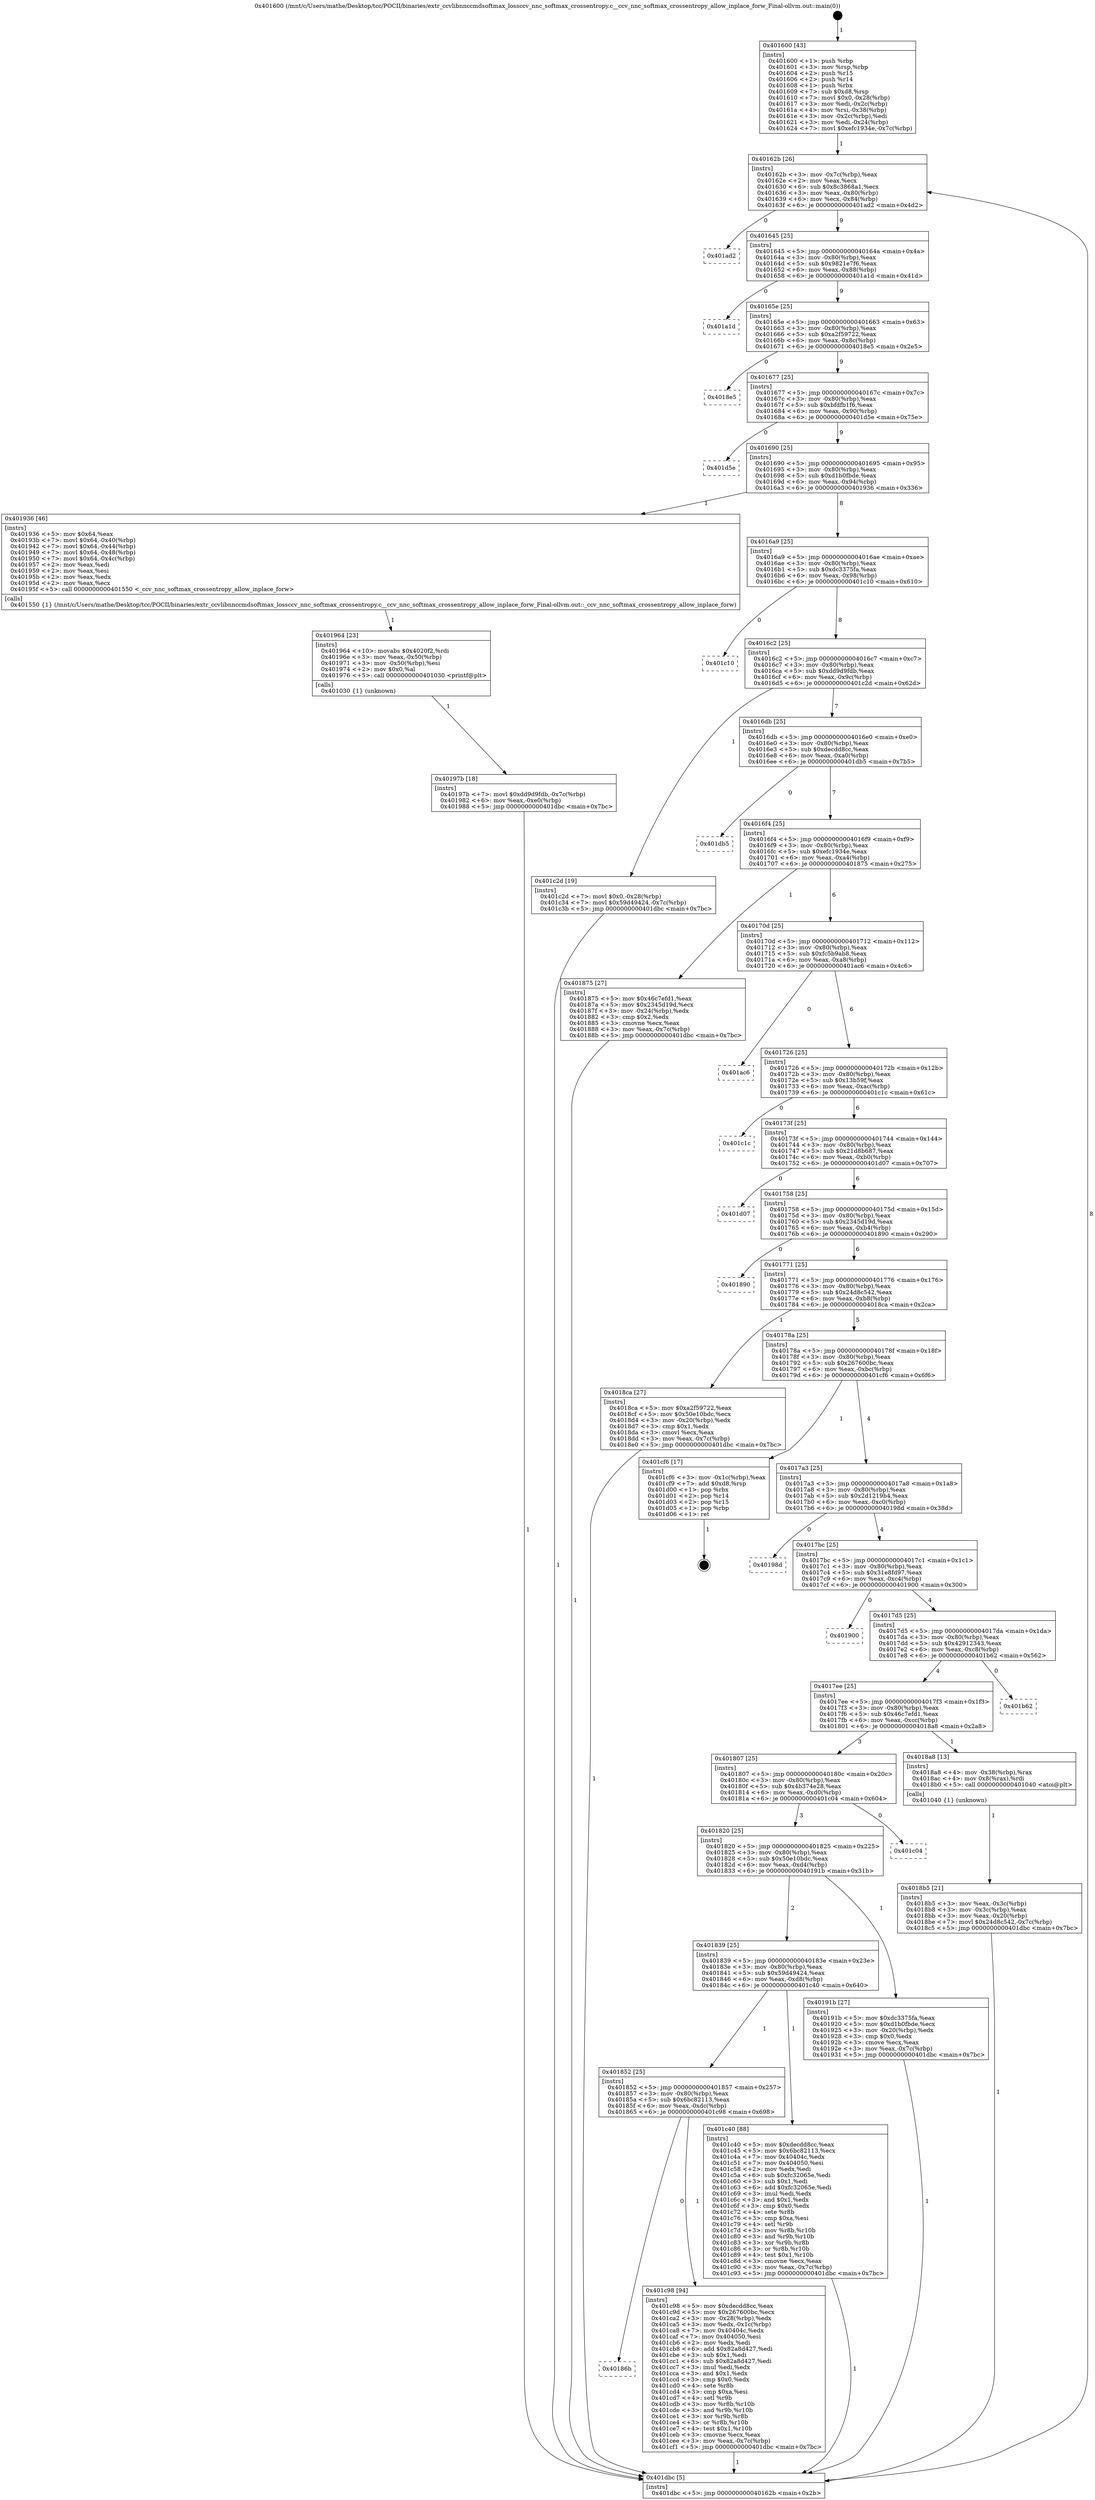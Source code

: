 digraph "0x401600" {
  label = "0x401600 (/mnt/c/Users/mathe/Desktop/tcc/POCII/binaries/extr_ccvlibnnccmdsoftmax_lossccv_nnc_softmax_crossentropy.c__ccv_nnc_softmax_crossentropy_allow_inplace_forw_Final-ollvm.out::main(0))"
  labelloc = "t"
  node[shape=record]

  Entry [label="",width=0.3,height=0.3,shape=circle,fillcolor=black,style=filled]
  "0x40162b" [label="{
     0x40162b [26]\l
     | [instrs]\l
     &nbsp;&nbsp;0x40162b \<+3\>: mov -0x7c(%rbp),%eax\l
     &nbsp;&nbsp;0x40162e \<+2\>: mov %eax,%ecx\l
     &nbsp;&nbsp;0x401630 \<+6\>: sub $0x8c3868a1,%ecx\l
     &nbsp;&nbsp;0x401636 \<+3\>: mov %eax,-0x80(%rbp)\l
     &nbsp;&nbsp;0x401639 \<+6\>: mov %ecx,-0x84(%rbp)\l
     &nbsp;&nbsp;0x40163f \<+6\>: je 0000000000401ad2 \<main+0x4d2\>\l
  }"]
  "0x401ad2" [label="{
     0x401ad2\l
  }", style=dashed]
  "0x401645" [label="{
     0x401645 [25]\l
     | [instrs]\l
     &nbsp;&nbsp;0x401645 \<+5\>: jmp 000000000040164a \<main+0x4a\>\l
     &nbsp;&nbsp;0x40164a \<+3\>: mov -0x80(%rbp),%eax\l
     &nbsp;&nbsp;0x40164d \<+5\>: sub $0x9821e7f6,%eax\l
     &nbsp;&nbsp;0x401652 \<+6\>: mov %eax,-0x88(%rbp)\l
     &nbsp;&nbsp;0x401658 \<+6\>: je 0000000000401a1d \<main+0x41d\>\l
  }"]
  Exit [label="",width=0.3,height=0.3,shape=circle,fillcolor=black,style=filled,peripheries=2]
  "0x401a1d" [label="{
     0x401a1d\l
  }", style=dashed]
  "0x40165e" [label="{
     0x40165e [25]\l
     | [instrs]\l
     &nbsp;&nbsp;0x40165e \<+5\>: jmp 0000000000401663 \<main+0x63\>\l
     &nbsp;&nbsp;0x401663 \<+3\>: mov -0x80(%rbp),%eax\l
     &nbsp;&nbsp;0x401666 \<+5\>: sub $0xa2f59722,%eax\l
     &nbsp;&nbsp;0x40166b \<+6\>: mov %eax,-0x8c(%rbp)\l
     &nbsp;&nbsp;0x401671 \<+6\>: je 00000000004018e5 \<main+0x2e5\>\l
  }"]
  "0x40186b" [label="{
     0x40186b\l
  }", style=dashed]
  "0x4018e5" [label="{
     0x4018e5\l
  }", style=dashed]
  "0x401677" [label="{
     0x401677 [25]\l
     | [instrs]\l
     &nbsp;&nbsp;0x401677 \<+5\>: jmp 000000000040167c \<main+0x7c\>\l
     &nbsp;&nbsp;0x40167c \<+3\>: mov -0x80(%rbp),%eax\l
     &nbsp;&nbsp;0x40167f \<+5\>: sub $0xbfdfb1f6,%eax\l
     &nbsp;&nbsp;0x401684 \<+6\>: mov %eax,-0x90(%rbp)\l
     &nbsp;&nbsp;0x40168a \<+6\>: je 0000000000401d5e \<main+0x75e\>\l
  }"]
  "0x401c98" [label="{
     0x401c98 [94]\l
     | [instrs]\l
     &nbsp;&nbsp;0x401c98 \<+5\>: mov $0xdecdd8cc,%eax\l
     &nbsp;&nbsp;0x401c9d \<+5\>: mov $0x267600bc,%ecx\l
     &nbsp;&nbsp;0x401ca2 \<+3\>: mov -0x28(%rbp),%edx\l
     &nbsp;&nbsp;0x401ca5 \<+3\>: mov %edx,-0x1c(%rbp)\l
     &nbsp;&nbsp;0x401ca8 \<+7\>: mov 0x40404c,%edx\l
     &nbsp;&nbsp;0x401caf \<+7\>: mov 0x404050,%esi\l
     &nbsp;&nbsp;0x401cb6 \<+2\>: mov %edx,%edi\l
     &nbsp;&nbsp;0x401cb8 \<+6\>: add $0x82a8d427,%edi\l
     &nbsp;&nbsp;0x401cbe \<+3\>: sub $0x1,%edi\l
     &nbsp;&nbsp;0x401cc1 \<+6\>: sub $0x82a8d427,%edi\l
     &nbsp;&nbsp;0x401cc7 \<+3\>: imul %edi,%edx\l
     &nbsp;&nbsp;0x401cca \<+3\>: and $0x1,%edx\l
     &nbsp;&nbsp;0x401ccd \<+3\>: cmp $0x0,%edx\l
     &nbsp;&nbsp;0x401cd0 \<+4\>: sete %r8b\l
     &nbsp;&nbsp;0x401cd4 \<+3\>: cmp $0xa,%esi\l
     &nbsp;&nbsp;0x401cd7 \<+4\>: setl %r9b\l
     &nbsp;&nbsp;0x401cdb \<+3\>: mov %r8b,%r10b\l
     &nbsp;&nbsp;0x401cde \<+3\>: and %r9b,%r10b\l
     &nbsp;&nbsp;0x401ce1 \<+3\>: xor %r9b,%r8b\l
     &nbsp;&nbsp;0x401ce4 \<+3\>: or %r8b,%r10b\l
     &nbsp;&nbsp;0x401ce7 \<+4\>: test $0x1,%r10b\l
     &nbsp;&nbsp;0x401ceb \<+3\>: cmovne %ecx,%eax\l
     &nbsp;&nbsp;0x401cee \<+3\>: mov %eax,-0x7c(%rbp)\l
     &nbsp;&nbsp;0x401cf1 \<+5\>: jmp 0000000000401dbc \<main+0x7bc\>\l
  }"]
  "0x401d5e" [label="{
     0x401d5e\l
  }", style=dashed]
  "0x401690" [label="{
     0x401690 [25]\l
     | [instrs]\l
     &nbsp;&nbsp;0x401690 \<+5\>: jmp 0000000000401695 \<main+0x95\>\l
     &nbsp;&nbsp;0x401695 \<+3\>: mov -0x80(%rbp),%eax\l
     &nbsp;&nbsp;0x401698 \<+5\>: sub $0xd1b0fbde,%eax\l
     &nbsp;&nbsp;0x40169d \<+6\>: mov %eax,-0x94(%rbp)\l
     &nbsp;&nbsp;0x4016a3 \<+6\>: je 0000000000401936 \<main+0x336\>\l
  }"]
  "0x401852" [label="{
     0x401852 [25]\l
     | [instrs]\l
     &nbsp;&nbsp;0x401852 \<+5\>: jmp 0000000000401857 \<main+0x257\>\l
     &nbsp;&nbsp;0x401857 \<+3\>: mov -0x80(%rbp),%eax\l
     &nbsp;&nbsp;0x40185a \<+5\>: sub $0x6bc82113,%eax\l
     &nbsp;&nbsp;0x40185f \<+6\>: mov %eax,-0xdc(%rbp)\l
     &nbsp;&nbsp;0x401865 \<+6\>: je 0000000000401c98 \<main+0x698\>\l
  }"]
  "0x401936" [label="{
     0x401936 [46]\l
     | [instrs]\l
     &nbsp;&nbsp;0x401936 \<+5\>: mov $0x64,%eax\l
     &nbsp;&nbsp;0x40193b \<+7\>: movl $0x64,-0x40(%rbp)\l
     &nbsp;&nbsp;0x401942 \<+7\>: movl $0x64,-0x44(%rbp)\l
     &nbsp;&nbsp;0x401949 \<+7\>: movl $0x64,-0x48(%rbp)\l
     &nbsp;&nbsp;0x401950 \<+7\>: movl $0x64,-0x4c(%rbp)\l
     &nbsp;&nbsp;0x401957 \<+2\>: mov %eax,%edi\l
     &nbsp;&nbsp;0x401959 \<+2\>: mov %eax,%esi\l
     &nbsp;&nbsp;0x40195b \<+2\>: mov %eax,%edx\l
     &nbsp;&nbsp;0x40195d \<+2\>: mov %eax,%ecx\l
     &nbsp;&nbsp;0x40195f \<+5\>: call 0000000000401550 \<_ccv_nnc_softmax_crossentropy_allow_inplace_forw\>\l
     | [calls]\l
     &nbsp;&nbsp;0x401550 \{1\} (/mnt/c/Users/mathe/Desktop/tcc/POCII/binaries/extr_ccvlibnnccmdsoftmax_lossccv_nnc_softmax_crossentropy.c__ccv_nnc_softmax_crossentropy_allow_inplace_forw_Final-ollvm.out::_ccv_nnc_softmax_crossentropy_allow_inplace_forw)\l
  }"]
  "0x4016a9" [label="{
     0x4016a9 [25]\l
     | [instrs]\l
     &nbsp;&nbsp;0x4016a9 \<+5\>: jmp 00000000004016ae \<main+0xae\>\l
     &nbsp;&nbsp;0x4016ae \<+3\>: mov -0x80(%rbp),%eax\l
     &nbsp;&nbsp;0x4016b1 \<+5\>: sub $0xdc3375fa,%eax\l
     &nbsp;&nbsp;0x4016b6 \<+6\>: mov %eax,-0x98(%rbp)\l
     &nbsp;&nbsp;0x4016bc \<+6\>: je 0000000000401c10 \<main+0x610\>\l
  }"]
  "0x401c40" [label="{
     0x401c40 [88]\l
     | [instrs]\l
     &nbsp;&nbsp;0x401c40 \<+5\>: mov $0xdecdd8cc,%eax\l
     &nbsp;&nbsp;0x401c45 \<+5\>: mov $0x6bc82113,%ecx\l
     &nbsp;&nbsp;0x401c4a \<+7\>: mov 0x40404c,%edx\l
     &nbsp;&nbsp;0x401c51 \<+7\>: mov 0x404050,%esi\l
     &nbsp;&nbsp;0x401c58 \<+2\>: mov %edx,%edi\l
     &nbsp;&nbsp;0x401c5a \<+6\>: sub $0xfc32065e,%edi\l
     &nbsp;&nbsp;0x401c60 \<+3\>: sub $0x1,%edi\l
     &nbsp;&nbsp;0x401c63 \<+6\>: add $0xfc32065e,%edi\l
     &nbsp;&nbsp;0x401c69 \<+3\>: imul %edi,%edx\l
     &nbsp;&nbsp;0x401c6c \<+3\>: and $0x1,%edx\l
     &nbsp;&nbsp;0x401c6f \<+3\>: cmp $0x0,%edx\l
     &nbsp;&nbsp;0x401c72 \<+4\>: sete %r8b\l
     &nbsp;&nbsp;0x401c76 \<+3\>: cmp $0xa,%esi\l
     &nbsp;&nbsp;0x401c79 \<+4\>: setl %r9b\l
     &nbsp;&nbsp;0x401c7d \<+3\>: mov %r8b,%r10b\l
     &nbsp;&nbsp;0x401c80 \<+3\>: and %r9b,%r10b\l
     &nbsp;&nbsp;0x401c83 \<+3\>: xor %r9b,%r8b\l
     &nbsp;&nbsp;0x401c86 \<+3\>: or %r8b,%r10b\l
     &nbsp;&nbsp;0x401c89 \<+4\>: test $0x1,%r10b\l
     &nbsp;&nbsp;0x401c8d \<+3\>: cmovne %ecx,%eax\l
     &nbsp;&nbsp;0x401c90 \<+3\>: mov %eax,-0x7c(%rbp)\l
     &nbsp;&nbsp;0x401c93 \<+5\>: jmp 0000000000401dbc \<main+0x7bc\>\l
  }"]
  "0x401c10" [label="{
     0x401c10\l
  }", style=dashed]
  "0x4016c2" [label="{
     0x4016c2 [25]\l
     | [instrs]\l
     &nbsp;&nbsp;0x4016c2 \<+5\>: jmp 00000000004016c7 \<main+0xc7\>\l
     &nbsp;&nbsp;0x4016c7 \<+3\>: mov -0x80(%rbp),%eax\l
     &nbsp;&nbsp;0x4016ca \<+5\>: sub $0xdd9d9fdb,%eax\l
     &nbsp;&nbsp;0x4016cf \<+6\>: mov %eax,-0x9c(%rbp)\l
     &nbsp;&nbsp;0x4016d5 \<+6\>: je 0000000000401c2d \<main+0x62d\>\l
  }"]
  "0x40197b" [label="{
     0x40197b [18]\l
     | [instrs]\l
     &nbsp;&nbsp;0x40197b \<+7\>: movl $0xdd9d9fdb,-0x7c(%rbp)\l
     &nbsp;&nbsp;0x401982 \<+6\>: mov %eax,-0xe0(%rbp)\l
     &nbsp;&nbsp;0x401988 \<+5\>: jmp 0000000000401dbc \<main+0x7bc\>\l
  }"]
  "0x401c2d" [label="{
     0x401c2d [19]\l
     | [instrs]\l
     &nbsp;&nbsp;0x401c2d \<+7\>: movl $0x0,-0x28(%rbp)\l
     &nbsp;&nbsp;0x401c34 \<+7\>: movl $0x59d49424,-0x7c(%rbp)\l
     &nbsp;&nbsp;0x401c3b \<+5\>: jmp 0000000000401dbc \<main+0x7bc\>\l
  }"]
  "0x4016db" [label="{
     0x4016db [25]\l
     | [instrs]\l
     &nbsp;&nbsp;0x4016db \<+5\>: jmp 00000000004016e0 \<main+0xe0\>\l
     &nbsp;&nbsp;0x4016e0 \<+3\>: mov -0x80(%rbp),%eax\l
     &nbsp;&nbsp;0x4016e3 \<+5\>: sub $0xdecdd8cc,%eax\l
     &nbsp;&nbsp;0x4016e8 \<+6\>: mov %eax,-0xa0(%rbp)\l
     &nbsp;&nbsp;0x4016ee \<+6\>: je 0000000000401db5 \<main+0x7b5\>\l
  }"]
  "0x401964" [label="{
     0x401964 [23]\l
     | [instrs]\l
     &nbsp;&nbsp;0x401964 \<+10\>: movabs $0x4020f2,%rdi\l
     &nbsp;&nbsp;0x40196e \<+3\>: mov %eax,-0x50(%rbp)\l
     &nbsp;&nbsp;0x401971 \<+3\>: mov -0x50(%rbp),%esi\l
     &nbsp;&nbsp;0x401974 \<+2\>: mov $0x0,%al\l
     &nbsp;&nbsp;0x401976 \<+5\>: call 0000000000401030 \<printf@plt\>\l
     | [calls]\l
     &nbsp;&nbsp;0x401030 \{1\} (unknown)\l
  }"]
  "0x401db5" [label="{
     0x401db5\l
  }", style=dashed]
  "0x4016f4" [label="{
     0x4016f4 [25]\l
     | [instrs]\l
     &nbsp;&nbsp;0x4016f4 \<+5\>: jmp 00000000004016f9 \<main+0xf9\>\l
     &nbsp;&nbsp;0x4016f9 \<+3\>: mov -0x80(%rbp),%eax\l
     &nbsp;&nbsp;0x4016fc \<+5\>: sub $0xefc1934e,%eax\l
     &nbsp;&nbsp;0x401701 \<+6\>: mov %eax,-0xa4(%rbp)\l
     &nbsp;&nbsp;0x401707 \<+6\>: je 0000000000401875 \<main+0x275\>\l
  }"]
  "0x401839" [label="{
     0x401839 [25]\l
     | [instrs]\l
     &nbsp;&nbsp;0x401839 \<+5\>: jmp 000000000040183e \<main+0x23e\>\l
     &nbsp;&nbsp;0x40183e \<+3\>: mov -0x80(%rbp),%eax\l
     &nbsp;&nbsp;0x401841 \<+5\>: sub $0x59d49424,%eax\l
     &nbsp;&nbsp;0x401846 \<+6\>: mov %eax,-0xd8(%rbp)\l
     &nbsp;&nbsp;0x40184c \<+6\>: je 0000000000401c40 \<main+0x640\>\l
  }"]
  "0x401875" [label="{
     0x401875 [27]\l
     | [instrs]\l
     &nbsp;&nbsp;0x401875 \<+5\>: mov $0x46c7efd1,%eax\l
     &nbsp;&nbsp;0x40187a \<+5\>: mov $0x2345d19d,%ecx\l
     &nbsp;&nbsp;0x40187f \<+3\>: mov -0x24(%rbp),%edx\l
     &nbsp;&nbsp;0x401882 \<+3\>: cmp $0x2,%edx\l
     &nbsp;&nbsp;0x401885 \<+3\>: cmovne %ecx,%eax\l
     &nbsp;&nbsp;0x401888 \<+3\>: mov %eax,-0x7c(%rbp)\l
     &nbsp;&nbsp;0x40188b \<+5\>: jmp 0000000000401dbc \<main+0x7bc\>\l
  }"]
  "0x40170d" [label="{
     0x40170d [25]\l
     | [instrs]\l
     &nbsp;&nbsp;0x40170d \<+5\>: jmp 0000000000401712 \<main+0x112\>\l
     &nbsp;&nbsp;0x401712 \<+3\>: mov -0x80(%rbp),%eax\l
     &nbsp;&nbsp;0x401715 \<+5\>: sub $0xfc5b9ab8,%eax\l
     &nbsp;&nbsp;0x40171a \<+6\>: mov %eax,-0xa8(%rbp)\l
     &nbsp;&nbsp;0x401720 \<+6\>: je 0000000000401ac6 \<main+0x4c6\>\l
  }"]
  "0x401dbc" [label="{
     0x401dbc [5]\l
     | [instrs]\l
     &nbsp;&nbsp;0x401dbc \<+5\>: jmp 000000000040162b \<main+0x2b\>\l
  }"]
  "0x401600" [label="{
     0x401600 [43]\l
     | [instrs]\l
     &nbsp;&nbsp;0x401600 \<+1\>: push %rbp\l
     &nbsp;&nbsp;0x401601 \<+3\>: mov %rsp,%rbp\l
     &nbsp;&nbsp;0x401604 \<+2\>: push %r15\l
     &nbsp;&nbsp;0x401606 \<+2\>: push %r14\l
     &nbsp;&nbsp;0x401608 \<+1\>: push %rbx\l
     &nbsp;&nbsp;0x401609 \<+7\>: sub $0xd8,%rsp\l
     &nbsp;&nbsp;0x401610 \<+7\>: movl $0x0,-0x28(%rbp)\l
     &nbsp;&nbsp;0x401617 \<+3\>: mov %edi,-0x2c(%rbp)\l
     &nbsp;&nbsp;0x40161a \<+4\>: mov %rsi,-0x38(%rbp)\l
     &nbsp;&nbsp;0x40161e \<+3\>: mov -0x2c(%rbp),%edi\l
     &nbsp;&nbsp;0x401621 \<+3\>: mov %edi,-0x24(%rbp)\l
     &nbsp;&nbsp;0x401624 \<+7\>: movl $0xefc1934e,-0x7c(%rbp)\l
  }"]
  "0x40191b" [label="{
     0x40191b [27]\l
     | [instrs]\l
     &nbsp;&nbsp;0x40191b \<+5\>: mov $0xdc3375fa,%eax\l
     &nbsp;&nbsp;0x401920 \<+5\>: mov $0xd1b0fbde,%ecx\l
     &nbsp;&nbsp;0x401925 \<+3\>: mov -0x20(%rbp),%edx\l
     &nbsp;&nbsp;0x401928 \<+3\>: cmp $0x0,%edx\l
     &nbsp;&nbsp;0x40192b \<+3\>: cmove %ecx,%eax\l
     &nbsp;&nbsp;0x40192e \<+3\>: mov %eax,-0x7c(%rbp)\l
     &nbsp;&nbsp;0x401931 \<+5\>: jmp 0000000000401dbc \<main+0x7bc\>\l
  }"]
  "0x401ac6" [label="{
     0x401ac6\l
  }", style=dashed]
  "0x401726" [label="{
     0x401726 [25]\l
     | [instrs]\l
     &nbsp;&nbsp;0x401726 \<+5\>: jmp 000000000040172b \<main+0x12b\>\l
     &nbsp;&nbsp;0x40172b \<+3\>: mov -0x80(%rbp),%eax\l
     &nbsp;&nbsp;0x40172e \<+5\>: sub $0x13b59f,%eax\l
     &nbsp;&nbsp;0x401733 \<+6\>: mov %eax,-0xac(%rbp)\l
     &nbsp;&nbsp;0x401739 \<+6\>: je 0000000000401c1c \<main+0x61c\>\l
  }"]
  "0x401820" [label="{
     0x401820 [25]\l
     | [instrs]\l
     &nbsp;&nbsp;0x401820 \<+5\>: jmp 0000000000401825 \<main+0x225\>\l
     &nbsp;&nbsp;0x401825 \<+3\>: mov -0x80(%rbp),%eax\l
     &nbsp;&nbsp;0x401828 \<+5\>: sub $0x50e10bdc,%eax\l
     &nbsp;&nbsp;0x40182d \<+6\>: mov %eax,-0xd4(%rbp)\l
     &nbsp;&nbsp;0x401833 \<+6\>: je 000000000040191b \<main+0x31b\>\l
  }"]
  "0x401c1c" [label="{
     0x401c1c\l
  }", style=dashed]
  "0x40173f" [label="{
     0x40173f [25]\l
     | [instrs]\l
     &nbsp;&nbsp;0x40173f \<+5\>: jmp 0000000000401744 \<main+0x144\>\l
     &nbsp;&nbsp;0x401744 \<+3\>: mov -0x80(%rbp),%eax\l
     &nbsp;&nbsp;0x401747 \<+5\>: sub $0x21d8b687,%eax\l
     &nbsp;&nbsp;0x40174c \<+6\>: mov %eax,-0xb0(%rbp)\l
     &nbsp;&nbsp;0x401752 \<+6\>: je 0000000000401d07 \<main+0x707\>\l
  }"]
  "0x401c04" [label="{
     0x401c04\l
  }", style=dashed]
  "0x401d07" [label="{
     0x401d07\l
  }", style=dashed]
  "0x401758" [label="{
     0x401758 [25]\l
     | [instrs]\l
     &nbsp;&nbsp;0x401758 \<+5\>: jmp 000000000040175d \<main+0x15d\>\l
     &nbsp;&nbsp;0x40175d \<+3\>: mov -0x80(%rbp),%eax\l
     &nbsp;&nbsp;0x401760 \<+5\>: sub $0x2345d19d,%eax\l
     &nbsp;&nbsp;0x401765 \<+6\>: mov %eax,-0xb4(%rbp)\l
     &nbsp;&nbsp;0x40176b \<+6\>: je 0000000000401890 \<main+0x290\>\l
  }"]
  "0x4018b5" [label="{
     0x4018b5 [21]\l
     | [instrs]\l
     &nbsp;&nbsp;0x4018b5 \<+3\>: mov %eax,-0x3c(%rbp)\l
     &nbsp;&nbsp;0x4018b8 \<+3\>: mov -0x3c(%rbp),%eax\l
     &nbsp;&nbsp;0x4018bb \<+3\>: mov %eax,-0x20(%rbp)\l
     &nbsp;&nbsp;0x4018be \<+7\>: movl $0x24d8c542,-0x7c(%rbp)\l
     &nbsp;&nbsp;0x4018c5 \<+5\>: jmp 0000000000401dbc \<main+0x7bc\>\l
  }"]
  "0x401890" [label="{
     0x401890\l
  }", style=dashed]
  "0x401771" [label="{
     0x401771 [25]\l
     | [instrs]\l
     &nbsp;&nbsp;0x401771 \<+5\>: jmp 0000000000401776 \<main+0x176\>\l
     &nbsp;&nbsp;0x401776 \<+3\>: mov -0x80(%rbp),%eax\l
     &nbsp;&nbsp;0x401779 \<+5\>: sub $0x24d8c542,%eax\l
     &nbsp;&nbsp;0x40177e \<+6\>: mov %eax,-0xb8(%rbp)\l
     &nbsp;&nbsp;0x401784 \<+6\>: je 00000000004018ca \<main+0x2ca\>\l
  }"]
  "0x401807" [label="{
     0x401807 [25]\l
     | [instrs]\l
     &nbsp;&nbsp;0x401807 \<+5\>: jmp 000000000040180c \<main+0x20c\>\l
     &nbsp;&nbsp;0x40180c \<+3\>: mov -0x80(%rbp),%eax\l
     &nbsp;&nbsp;0x40180f \<+5\>: sub $0x4b374e28,%eax\l
     &nbsp;&nbsp;0x401814 \<+6\>: mov %eax,-0xd0(%rbp)\l
     &nbsp;&nbsp;0x40181a \<+6\>: je 0000000000401c04 \<main+0x604\>\l
  }"]
  "0x4018ca" [label="{
     0x4018ca [27]\l
     | [instrs]\l
     &nbsp;&nbsp;0x4018ca \<+5\>: mov $0xa2f59722,%eax\l
     &nbsp;&nbsp;0x4018cf \<+5\>: mov $0x50e10bdc,%ecx\l
     &nbsp;&nbsp;0x4018d4 \<+3\>: mov -0x20(%rbp),%edx\l
     &nbsp;&nbsp;0x4018d7 \<+3\>: cmp $0x1,%edx\l
     &nbsp;&nbsp;0x4018da \<+3\>: cmovl %ecx,%eax\l
     &nbsp;&nbsp;0x4018dd \<+3\>: mov %eax,-0x7c(%rbp)\l
     &nbsp;&nbsp;0x4018e0 \<+5\>: jmp 0000000000401dbc \<main+0x7bc\>\l
  }"]
  "0x40178a" [label="{
     0x40178a [25]\l
     | [instrs]\l
     &nbsp;&nbsp;0x40178a \<+5\>: jmp 000000000040178f \<main+0x18f\>\l
     &nbsp;&nbsp;0x40178f \<+3\>: mov -0x80(%rbp),%eax\l
     &nbsp;&nbsp;0x401792 \<+5\>: sub $0x267600bc,%eax\l
     &nbsp;&nbsp;0x401797 \<+6\>: mov %eax,-0xbc(%rbp)\l
     &nbsp;&nbsp;0x40179d \<+6\>: je 0000000000401cf6 \<main+0x6f6\>\l
  }"]
  "0x4018a8" [label="{
     0x4018a8 [13]\l
     | [instrs]\l
     &nbsp;&nbsp;0x4018a8 \<+4\>: mov -0x38(%rbp),%rax\l
     &nbsp;&nbsp;0x4018ac \<+4\>: mov 0x8(%rax),%rdi\l
     &nbsp;&nbsp;0x4018b0 \<+5\>: call 0000000000401040 \<atoi@plt\>\l
     | [calls]\l
     &nbsp;&nbsp;0x401040 \{1\} (unknown)\l
  }"]
  "0x401cf6" [label="{
     0x401cf6 [17]\l
     | [instrs]\l
     &nbsp;&nbsp;0x401cf6 \<+3\>: mov -0x1c(%rbp),%eax\l
     &nbsp;&nbsp;0x401cf9 \<+7\>: add $0xd8,%rsp\l
     &nbsp;&nbsp;0x401d00 \<+1\>: pop %rbx\l
     &nbsp;&nbsp;0x401d01 \<+2\>: pop %r14\l
     &nbsp;&nbsp;0x401d03 \<+2\>: pop %r15\l
     &nbsp;&nbsp;0x401d05 \<+1\>: pop %rbp\l
     &nbsp;&nbsp;0x401d06 \<+1\>: ret\l
  }"]
  "0x4017a3" [label="{
     0x4017a3 [25]\l
     | [instrs]\l
     &nbsp;&nbsp;0x4017a3 \<+5\>: jmp 00000000004017a8 \<main+0x1a8\>\l
     &nbsp;&nbsp;0x4017a8 \<+3\>: mov -0x80(%rbp),%eax\l
     &nbsp;&nbsp;0x4017ab \<+5\>: sub $0x2d1219b4,%eax\l
     &nbsp;&nbsp;0x4017b0 \<+6\>: mov %eax,-0xc0(%rbp)\l
     &nbsp;&nbsp;0x4017b6 \<+6\>: je 000000000040198d \<main+0x38d\>\l
  }"]
  "0x4017ee" [label="{
     0x4017ee [25]\l
     | [instrs]\l
     &nbsp;&nbsp;0x4017ee \<+5\>: jmp 00000000004017f3 \<main+0x1f3\>\l
     &nbsp;&nbsp;0x4017f3 \<+3\>: mov -0x80(%rbp),%eax\l
     &nbsp;&nbsp;0x4017f6 \<+5\>: sub $0x46c7efd1,%eax\l
     &nbsp;&nbsp;0x4017fb \<+6\>: mov %eax,-0xcc(%rbp)\l
     &nbsp;&nbsp;0x401801 \<+6\>: je 00000000004018a8 \<main+0x2a8\>\l
  }"]
  "0x40198d" [label="{
     0x40198d\l
  }", style=dashed]
  "0x4017bc" [label="{
     0x4017bc [25]\l
     | [instrs]\l
     &nbsp;&nbsp;0x4017bc \<+5\>: jmp 00000000004017c1 \<main+0x1c1\>\l
     &nbsp;&nbsp;0x4017c1 \<+3\>: mov -0x80(%rbp),%eax\l
     &nbsp;&nbsp;0x4017c4 \<+5\>: sub $0x31e8fd97,%eax\l
     &nbsp;&nbsp;0x4017c9 \<+6\>: mov %eax,-0xc4(%rbp)\l
     &nbsp;&nbsp;0x4017cf \<+6\>: je 0000000000401900 \<main+0x300\>\l
  }"]
  "0x401b62" [label="{
     0x401b62\l
  }", style=dashed]
  "0x401900" [label="{
     0x401900\l
  }", style=dashed]
  "0x4017d5" [label="{
     0x4017d5 [25]\l
     | [instrs]\l
     &nbsp;&nbsp;0x4017d5 \<+5\>: jmp 00000000004017da \<main+0x1da\>\l
     &nbsp;&nbsp;0x4017da \<+3\>: mov -0x80(%rbp),%eax\l
     &nbsp;&nbsp;0x4017dd \<+5\>: sub $0x42912343,%eax\l
     &nbsp;&nbsp;0x4017e2 \<+6\>: mov %eax,-0xc8(%rbp)\l
     &nbsp;&nbsp;0x4017e8 \<+6\>: je 0000000000401b62 \<main+0x562\>\l
  }"]
  Entry -> "0x401600" [label=" 1"]
  "0x40162b" -> "0x401ad2" [label=" 0"]
  "0x40162b" -> "0x401645" [label=" 9"]
  "0x401cf6" -> Exit [label=" 1"]
  "0x401645" -> "0x401a1d" [label=" 0"]
  "0x401645" -> "0x40165e" [label=" 9"]
  "0x401c98" -> "0x401dbc" [label=" 1"]
  "0x40165e" -> "0x4018e5" [label=" 0"]
  "0x40165e" -> "0x401677" [label=" 9"]
  "0x401852" -> "0x40186b" [label=" 0"]
  "0x401677" -> "0x401d5e" [label=" 0"]
  "0x401677" -> "0x401690" [label=" 9"]
  "0x401852" -> "0x401c98" [label=" 1"]
  "0x401690" -> "0x401936" [label=" 1"]
  "0x401690" -> "0x4016a9" [label=" 8"]
  "0x401c40" -> "0x401dbc" [label=" 1"]
  "0x4016a9" -> "0x401c10" [label=" 0"]
  "0x4016a9" -> "0x4016c2" [label=" 8"]
  "0x401839" -> "0x401852" [label=" 1"]
  "0x4016c2" -> "0x401c2d" [label=" 1"]
  "0x4016c2" -> "0x4016db" [label=" 7"]
  "0x401839" -> "0x401c40" [label=" 1"]
  "0x4016db" -> "0x401db5" [label=" 0"]
  "0x4016db" -> "0x4016f4" [label=" 7"]
  "0x401c2d" -> "0x401dbc" [label=" 1"]
  "0x4016f4" -> "0x401875" [label=" 1"]
  "0x4016f4" -> "0x40170d" [label=" 6"]
  "0x401875" -> "0x401dbc" [label=" 1"]
  "0x401600" -> "0x40162b" [label=" 1"]
  "0x401dbc" -> "0x40162b" [label=" 8"]
  "0x40197b" -> "0x401dbc" [label=" 1"]
  "0x40170d" -> "0x401ac6" [label=" 0"]
  "0x40170d" -> "0x401726" [label=" 6"]
  "0x401964" -> "0x40197b" [label=" 1"]
  "0x401726" -> "0x401c1c" [label=" 0"]
  "0x401726" -> "0x40173f" [label=" 6"]
  "0x40191b" -> "0x401dbc" [label=" 1"]
  "0x40173f" -> "0x401d07" [label=" 0"]
  "0x40173f" -> "0x401758" [label=" 6"]
  "0x401820" -> "0x401839" [label=" 2"]
  "0x401758" -> "0x401890" [label=" 0"]
  "0x401758" -> "0x401771" [label=" 6"]
  "0x401936" -> "0x401964" [label=" 1"]
  "0x401771" -> "0x4018ca" [label=" 1"]
  "0x401771" -> "0x40178a" [label=" 5"]
  "0x401807" -> "0x401820" [label=" 3"]
  "0x40178a" -> "0x401cf6" [label=" 1"]
  "0x40178a" -> "0x4017a3" [label=" 4"]
  "0x401807" -> "0x401c04" [label=" 0"]
  "0x4017a3" -> "0x40198d" [label=" 0"]
  "0x4017a3" -> "0x4017bc" [label=" 4"]
  "0x4018ca" -> "0x401dbc" [label=" 1"]
  "0x4017bc" -> "0x401900" [label=" 0"]
  "0x4017bc" -> "0x4017d5" [label=" 4"]
  "0x4018b5" -> "0x401dbc" [label=" 1"]
  "0x4017d5" -> "0x401b62" [label=" 0"]
  "0x4017d5" -> "0x4017ee" [label=" 4"]
  "0x401820" -> "0x40191b" [label=" 1"]
  "0x4017ee" -> "0x4018a8" [label=" 1"]
  "0x4017ee" -> "0x401807" [label=" 3"]
  "0x4018a8" -> "0x4018b5" [label=" 1"]
}
